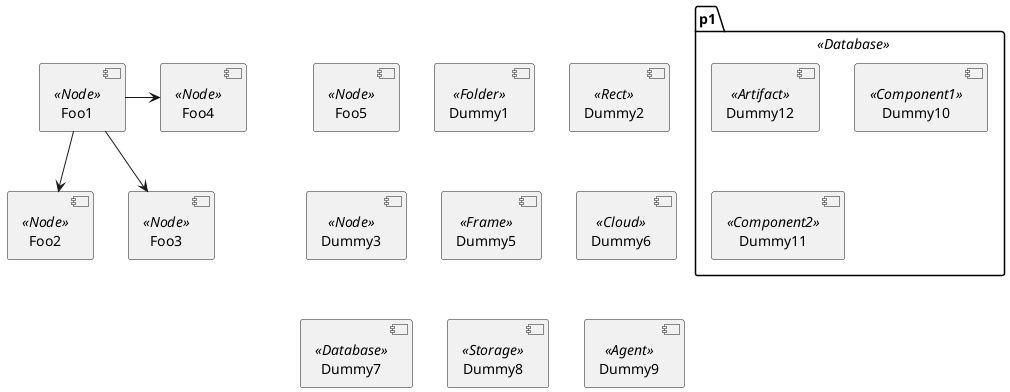 {
  "sha1": "egmp29u9nr64p96ym2w9ecofusmwzaz",
  "insertion": {
    "when": "2024-06-01T09:03:04.390Z",
    "user": "plantuml@gmail.com"
  }
}
@startuml
'!define Node Rect

component Foo1 <<Node>>
component Foo2 <<Node>>
component Foo3 <<Node>>
component Foo4 <<Node>>
component Foo5 <<Node>>
Foo1 --> Foo2
Foo1 --> Foo3
Foo1 -> Foo4

package p1 <<Database>> {
component Dummy12 <<Artifact>>
component Dummy10 <<Component1>>
component Dummy11 <<Component2>>
}

component Dummy1 <<Folder>>
component Dummy2 <<Rect>>
component Dummy3 <<Node>>
component Dummy5 <<Frame>>
component Dummy6 <<Cloud>>
component Dummy7 <<Database>>
component Dummy8 <<Storage>>
component Dummy9 <<Agent>>

@enduml
